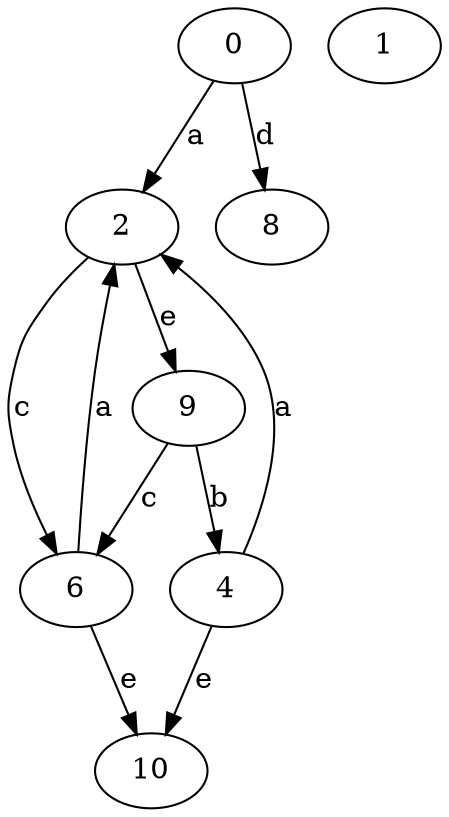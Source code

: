 strict digraph  {
0;
2;
4;
6;
1;
8;
9;
10;
0 -> 2  [label=a];
0 -> 8  [label=d];
2 -> 6  [label=c];
2 -> 9  [label=e];
4 -> 2  [label=a];
4 -> 10  [label=e];
6 -> 2  [label=a];
6 -> 10  [label=e];
9 -> 4  [label=b];
9 -> 6  [label=c];
}

